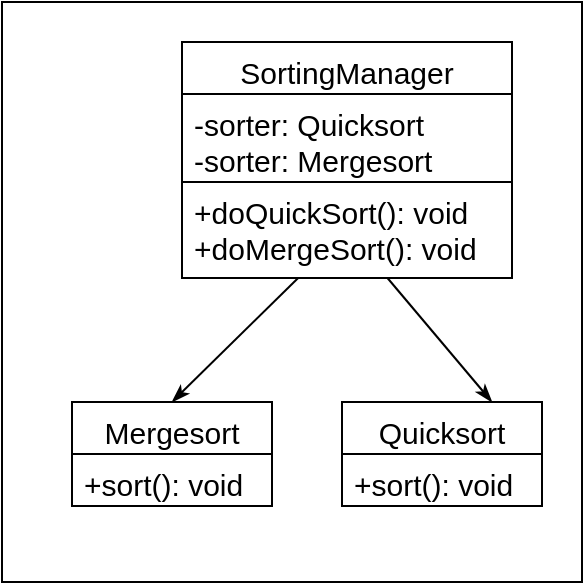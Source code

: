 <mxfile>
    <diagram id="2yrU6ZDEzVrJClIQeuXH" name="Page-1">
        <mxGraphModel dx="280" dy="360" grid="1" gridSize="10" guides="1" tooltips="1" connect="1" arrows="1" fold="1" page="1" pageScale="1" pageWidth="850" pageHeight="1100" background="#ffffff" math="0" shadow="0">
            <root>
                <mxCell id="0"/>
                <mxCell id="1" parent="0"/>
                <mxCell id="33" value="Mergesort" style="swimlane;fontStyle=0;align=center;verticalAlign=top;childLayout=stackLayout;horizontal=1;startSize=26;horizontalStack=0;resizeParent=1;resizeLast=0;collapsible=1;marginBottom=0;rounded=0;shadow=0;strokeWidth=1;fontSize=15;fillColor=none;strokeColor=#000000;fontColor=#000000;" parent="1" vertex="1">
                    <mxGeometry x="75" y="290" width="100" height="52" as="geometry">
                        <mxRectangle x="230" y="140" width="160" height="26" as="alternateBounds"/>
                    </mxGeometry>
                </mxCell>
                <mxCell id="34" value="+sort(): void" style="text;align=left;verticalAlign=top;spacingLeft=4;spacingRight=4;overflow=hidden;rotatable=0;points=[[0,0.5],[1,0.5]];portConstraint=eastwest;fontColor=#000000;fontSize=15;" parent="33" vertex="1">
                    <mxGeometry y="26" width="100" height="26" as="geometry"/>
                </mxCell>
                <mxCell id="37" value="Quicksort" style="swimlane;fontStyle=0;align=center;verticalAlign=top;childLayout=stackLayout;horizontal=1;startSize=26;horizontalStack=0;resizeParent=1;resizeLast=0;collapsible=1;marginBottom=0;rounded=0;shadow=0;strokeWidth=1;fontSize=15;fillColor=none;strokeColor=#000000;fontColor=#000000;" parent="1" vertex="1">
                    <mxGeometry x="210" y="290" width="100" height="52" as="geometry">
                        <mxRectangle x="230" y="140" width="160" height="26" as="alternateBounds"/>
                    </mxGeometry>
                </mxCell>
                <mxCell id="38" value="+sort(): void" style="text;align=left;verticalAlign=top;spacingLeft=4;spacingRight=4;overflow=hidden;rotatable=0;points=[[0,0.5],[1,0.5]];portConstraint=eastwest;fontColor=#000000;fontSize=15;" parent="37" vertex="1">
                    <mxGeometry y="26" width="100" height="26" as="geometry"/>
                </mxCell>
                <mxCell id="41" value="SortingManager" style="swimlane;fontStyle=0;align=center;verticalAlign=top;childLayout=stackLayout;horizontal=1;startSize=26;horizontalStack=0;resizeParent=1;resizeLast=0;collapsible=1;marginBottom=0;rounded=0;shadow=0;strokeWidth=1;fontSize=15;fillColor=none;strokeColor=#000000;fontColor=#000000;" parent="1" vertex="1">
                    <mxGeometry x="130" y="110" width="165" height="70" as="geometry">
                        <mxRectangle x="230" y="140" width="160" height="26" as="alternateBounds"/>
                    </mxGeometry>
                </mxCell>
                <mxCell id="42" value="-sorter: Quicksort&#10;-sorter: Mergesort" style="text;align=left;verticalAlign=top;spacingLeft=4;spacingRight=4;overflow=hidden;rotatable=0;points=[[0,0.5],[1,0.5]];portConstraint=eastwest;fontColor=#000000;fontSize=15;" parent="41" vertex="1">
                    <mxGeometry y="26" width="165" height="44" as="geometry"/>
                </mxCell>
                <mxCell id="44" style="edgeStyle=none;html=1;entryX=0.5;entryY=0;entryDx=0;entryDy=0;strokeColor=#000000;fontSize=15;fontColor=#000000;endArrow=classicThin;endFill=1;" parent="1" source="51" target="33" edge="1">
                    <mxGeometry relative="1" as="geometry"/>
                </mxCell>
                <mxCell id="52" style="edgeStyle=none;html=1;entryX=0.75;entryY=0;entryDx=0;entryDy=0;strokeColor=#000000;fontSize=15;fontColor=#000000;startArrow=none;startFill=0;endArrow=classicThin;endFill=1;" parent="1" source="51" target="37" edge="1">
                    <mxGeometry relative="1" as="geometry"/>
                </mxCell>
                <mxCell id="51" value="+doQuickSort(): void&#10;+doMergeSort(): void" style="text;align=left;verticalAlign=top;spacingLeft=4;spacingRight=4;overflow=hidden;rotatable=0;points=[[0,0.5],[1,0.5]];portConstraint=eastwest;fontColor=#000000;fontSize=15;strokeColor=#000000;" parent="1" vertex="1">
                    <mxGeometry x="130" y="180" width="165" height="48" as="geometry"/>
                </mxCell>
                <mxCell id="56" value="" style="rounded=0;whiteSpace=wrap;html=1;fillColor=none;" vertex="1" parent="1">
                    <mxGeometry x="40" y="90" width="290" height="290" as="geometry"/>
                </mxCell>
            </root>
        </mxGraphModel>
    </diagram>
</mxfile>